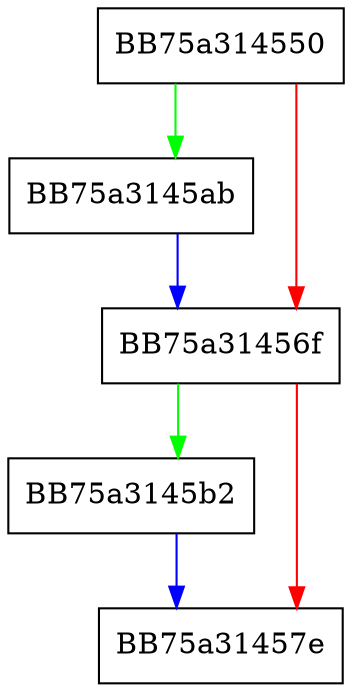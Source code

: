digraph clear {
  node [shape="box"];
  graph [splines=ortho];
  BB75a314550 -> BB75a3145ab [color="green"];
  BB75a314550 -> BB75a31456f [color="red"];
  BB75a31456f -> BB75a3145b2 [color="green"];
  BB75a31456f -> BB75a31457e [color="red"];
  BB75a3145ab -> BB75a31456f [color="blue"];
  BB75a3145b2 -> BB75a31457e [color="blue"];
}